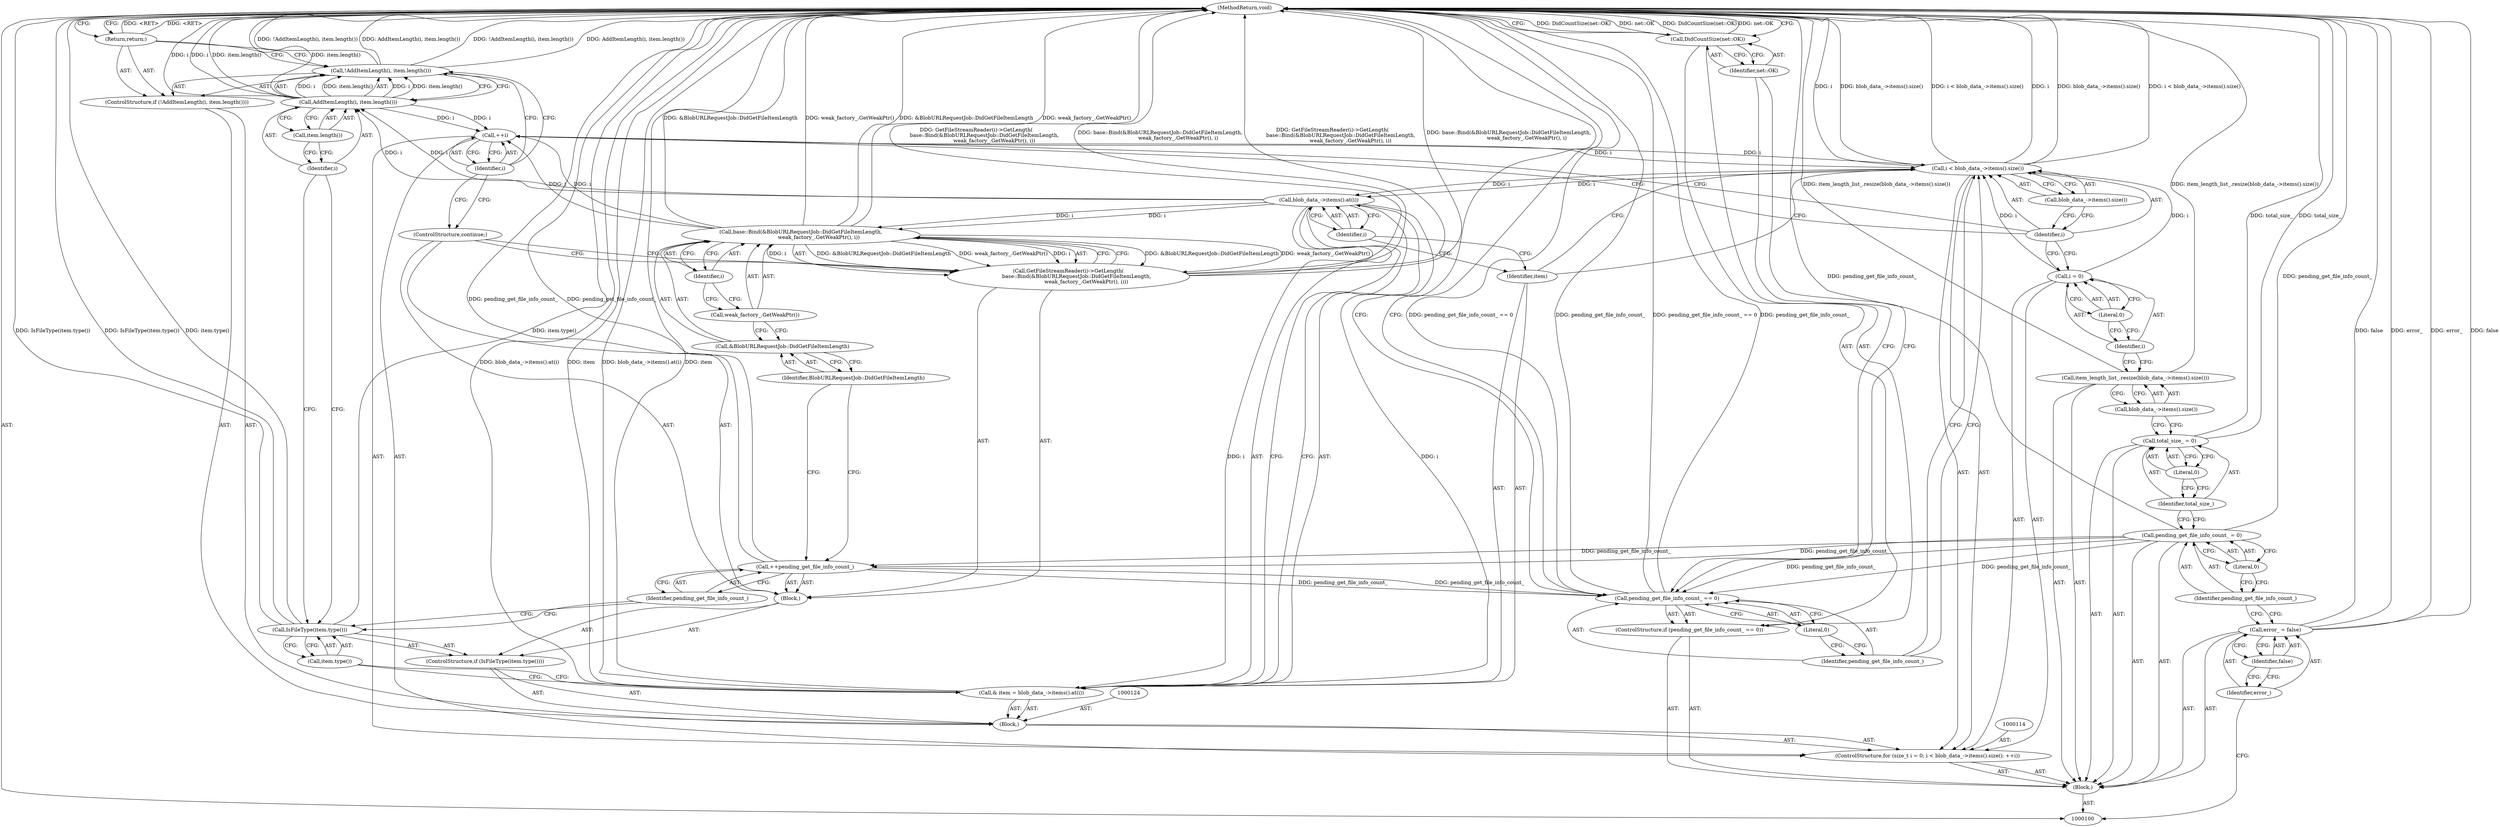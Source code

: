 digraph "0_Chrome_58936737b65052775b67b1409b87edbbbc09f72b_0" {
"1000154" [label="(MethodReturn,void)"];
"1000101" [label="(Block,)"];
"1000133" [label="(Call,++pending_get_file_info_count_)"];
"1000134" [label="(Identifier,pending_get_file_info_count_)"];
"1000135" [label="(Call,GetFileStreamReader(i)->GetLength(\n          base::Bind(&BlobURLRequestJob::DidGetFileItemLength,\n                      weak_factory_.GetWeakPtr(), i)))"];
"1000136" [label="(Call,base::Bind(&BlobURLRequestJob::DidGetFileItemLength,\n                      weak_factory_.GetWeakPtr(), i))"];
"1000137" [label="(Call,&BlobURLRequestJob::DidGetFileItemLength)"];
"1000138" [label="(Identifier,BlobURLRequestJob::DidGetFileItemLength)"];
"1000139" [label="(Call,weak_factory_.GetWeakPtr())"];
"1000140" [label="(Identifier,i)"];
"1000141" [label="(ControlStructure,continue;)"];
"1000145" [label="(Identifier,i)"];
"1000146" [label="(Call,item.length())"];
"1000142" [label="(ControlStructure,if (!AddItemLength(i, item.length())))"];
"1000143" [label="(Call,!AddItemLength(i, item.length()))"];
"1000144" [label="(Call,AddItemLength(i, item.length()))"];
"1000147" [label="(Return,return;)"];
"1000104" [label="(Identifier,false)"];
"1000102" [label="(Call,error_ = false)"];
"1000103" [label="(Identifier,error_)"];
"1000148" [label="(ControlStructure,if (pending_get_file_info_count_ == 0))"];
"1000151" [label="(Literal,0)"];
"1000149" [label="(Call,pending_get_file_info_count_ == 0)"];
"1000150" [label="(Identifier,pending_get_file_info_count_)"];
"1000153" [label="(Identifier,net::OK)"];
"1000152" [label="(Call,DidCountSize(net::OK))"];
"1000105" [label="(Call,pending_get_file_info_count_ = 0)"];
"1000106" [label="(Identifier,pending_get_file_info_count_)"];
"1000107" [label="(Literal,0)"];
"1000110" [label="(Literal,0)"];
"1000108" [label="(Call,total_size_ = 0)"];
"1000109" [label="(Identifier,total_size_)"];
"1000111" [label="(Call,item_length_list_.resize(blob_data_->items().size()))"];
"1000112" [label="(Call,blob_data_->items().size())"];
"1000115" [label="(Call,i = 0)"];
"1000116" [label="(Identifier,i)"];
"1000117" [label="(Literal,0)"];
"1000113" [label="(ControlStructure,for (size_t i = 0; i < blob_data_->items().size(); ++i))"];
"1000118" [label="(Call,i < blob_data_->items().size())"];
"1000119" [label="(Identifier,i)"];
"1000120" [label="(Call,blob_data_->items().size())"];
"1000121" [label="(Call,++i)"];
"1000122" [label="(Identifier,i)"];
"1000125" [label="(Call,& item = blob_data_->items().at(i))"];
"1000126" [label="(Identifier,item)"];
"1000127" [label="(Call,blob_data_->items().at(i))"];
"1000123" [label="(Block,)"];
"1000128" [label="(Identifier,i)"];
"1000131" [label="(Call,item.type())"];
"1000132" [label="(Block,)"];
"1000129" [label="(ControlStructure,if (IsFileType(item.type())))"];
"1000130" [label="(Call,IsFileType(item.type()))"];
"1000154" -> "1000100"  [label="AST: "];
"1000154" -> "1000147"  [label="CFG: "];
"1000154" -> "1000152"  [label="CFG: "];
"1000154" -> "1000149"  [label="CFG: "];
"1000147" -> "1000154"  [label="DDG: <RET>"];
"1000102" -> "1000154"  [label="DDG: false"];
"1000102" -> "1000154"  [label="DDG: error_"];
"1000136" -> "1000154"  [label="DDG: weak_factory_.GetWeakPtr()"];
"1000136" -> "1000154"  [label="DDG: &BlobURLRequestJob::DidGetFileItemLength"];
"1000152" -> "1000154"  [label="DDG: DidCountSize(net::OK)"];
"1000152" -> "1000154"  [label="DDG: net::OK"];
"1000149" -> "1000154"  [label="DDG: pending_get_file_info_count_ == 0"];
"1000149" -> "1000154"  [label="DDG: pending_get_file_info_count_"];
"1000118" -> "1000154"  [label="DDG: i < blob_data_->items().size()"];
"1000118" -> "1000154"  [label="DDG: i"];
"1000118" -> "1000154"  [label="DDG: blob_data_->items().size()"];
"1000144" -> "1000154"  [label="DDG: item.length()"];
"1000144" -> "1000154"  [label="DDG: i"];
"1000111" -> "1000154"  [label="DDG: item_length_list_.resize(blob_data_->items().size())"];
"1000130" -> "1000154"  [label="DDG: item.type()"];
"1000130" -> "1000154"  [label="DDG: IsFileType(item.type())"];
"1000125" -> "1000154"  [label="DDG: item"];
"1000125" -> "1000154"  [label="DDG: blob_data_->items().at(i)"];
"1000143" -> "1000154"  [label="DDG: AddItemLength(i, item.length())"];
"1000143" -> "1000154"  [label="DDG: !AddItemLength(i, item.length())"];
"1000133" -> "1000154"  [label="DDG: pending_get_file_info_count_"];
"1000135" -> "1000154"  [label="DDG: GetFileStreamReader(i)->GetLength(\n          base::Bind(&BlobURLRequestJob::DidGetFileItemLength,\n                      weak_factory_.GetWeakPtr(), i))"];
"1000135" -> "1000154"  [label="DDG: base::Bind(&BlobURLRequestJob::DidGetFileItemLength,\n                      weak_factory_.GetWeakPtr(), i)"];
"1000105" -> "1000154"  [label="DDG: pending_get_file_info_count_"];
"1000108" -> "1000154"  [label="DDG: total_size_"];
"1000101" -> "1000100"  [label="AST: "];
"1000102" -> "1000101"  [label="AST: "];
"1000105" -> "1000101"  [label="AST: "];
"1000108" -> "1000101"  [label="AST: "];
"1000111" -> "1000101"  [label="AST: "];
"1000113" -> "1000101"  [label="AST: "];
"1000148" -> "1000101"  [label="AST: "];
"1000133" -> "1000132"  [label="AST: "];
"1000133" -> "1000134"  [label="CFG: "];
"1000134" -> "1000133"  [label="AST: "];
"1000138" -> "1000133"  [label="CFG: "];
"1000133" -> "1000154"  [label="DDG: pending_get_file_info_count_"];
"1000105" -> "1000133"  [label="DDG: pending_get_file_info_count_"];
"1000133" -> "1000149"  [label="DDG: pending_get_file_info_count_"];
"1000134" -> "1000133"  [label="AST: "];
"1000134" -> "1000130"  [label="CFG: "];
"1000133" -> "1000134"  [label="CFG: "];
"1000135" -> "1000132"  [label="AST: "];
"1000135" -> "1000136"  [label="CFG: "];
"1000136" -> "1000135"  [label="AST: "];
"1000141" -> "1000135"  [label="CFG: "];
"1000135" -> "1000154"  [label="DDG: GetFileStreamReader(i)->GetLength(\n          base::Bind(&BlobURLRequestJob::DidGetFileItemLength,\n                      weak_factory_.GetWeakPtr(), i))"];
"1000135" -> "1000154"  [label="DDG: base::Bind(&BlobURLRequestJob::DidGetFileItemLength,\n                      weak_factory_.GetWeakPtr(), i)"];
"1000136" -> "1000135"  [label="DDG: &BlobURLRequestJob::DidGetFileItemLength"];
"1000136" -> "1000135"  [label="DDG: weak_factory_.GetWeakPtr()"];
"1000136" -> "1000135"  [label="DDG: i"];
"1000136" -> "1000135"  [label="AST: "];
"1000136" -> "1000140"  [label="CFG: "];
"1000137" -> "1000136"  [label="AST: "];
"1000139" -> "1000136"  [label="AST: "];
"1000140" -> "1000136"  [label="AST: "];
"1000135" -> "1000136"  [label="CFG: "];
"1000136" -> "1000154"  [label="DDG: weak_factory_.GetWeakPtr()"];
"1000136" -> "1000154"  [label="DDG: &BlobURLRequestJob::DidGetFileItemLength"];
"1000136" -> "1000121"  [label="DDG: i"];
"1000136" -> "1000135"  [label="DDG: &BlobURLRequestJob::DidGetFileItemLength"];
"1000136" -> "1000135"  [label="DDG: weak_factory_.GetWeakPtr()"];
"1000136" -> "1000135"  [label="DDG: i"];
"1000127" -> "1000136"  [label="DDG: i"];
"1000137" -> "1000136"  [label="AST: "];
"1000137" -> "1000138"  [label="CFG: "];
"1000138" -> "1000137"  [label="AST: "];
"1000139" -> "1000137"  [label="CFG: "];
"1000138" -> "1000137"  [label="AST: "];
"1000138" -> "1000133"  [label="CFG: "];
"1000137" -> "1000138"  [label="CFG: "];
"1000139" -> "1000136"  [label="AST: "];
"1000139" -> "1000137"  [label="CFG: "];
"1000140" -> "1000139"  [label="CFG: "];
"1000140" -> "1000136"  [label="AST: "];
"1000140" -> "1000139"  [label="CFG: "];
"1000136" -> "1000140"  [label="CFG: "];
"1000141" -> "1000132"  [label="AST: "];
"1000141" -> "1000135"  [label="CFG: "];
"1000122" -> "1000141"  [label="CFG: "];
"1000145" -> "1000144"  [label="AST: "];
"1000145" -> "1000130"  [label="CFG: "];
"1000146" -> "1000145"  [label="CFG: "];
"1000146" -> "1000144"  [label="AST: "];
"1000146" -> "1000145"  [label="CFG: "];
"1000144" -> "1000146"  [label="CFG: "];
"1000142" -> "1000123"  [label="AST: "];
"1000143" -> "1000142"  [label="AST: "];
"1000147" -> "1000142"  [label="AST: "];
"1000143" -> "1000142"  [label="AST: "];
"1000143" -> "1000144"  [label="CFG: "];
"1000144" -> "1000143"  [label="AST: "];
"1000147" -> "1000143"  [label="CFG: "];
"1000122" -> "1000143"  [label="CFG: "];
"1000143" -> "1000154"  [label="DDG: AddItemLength(i, item.length())"];
"1000143" -> "1000154"  [label="DDG: !AddItemLength(i, item.length())"];
"1000144" -> "1000143"  [label="DDG: i"];
"1000144" -> "1000143"  [label="DDG: item.length()"];
"1000144" -> "1000143"  [label="AST: "];
"1000144" -> "1000146"  [label="CFG: "];
"1000145" -> "1000144"  [label="AST: "];
"1000146" -> "1000144"  [label="AST: "];
"1000143" -> "1000144"  [label="CFG: "];
"1000144" -> "1000154"  [label="DDG: item.length()"];
"1000144" -> "1000154"  [label="DDG: i"];
"1000144" -> "1000121"  [label="DDG: i"];
"1000144" -> "1000143"  [label="DDG: i"];
"1000144" -> "1000143"  [label="DDG: item.length()"];
"1000127" -> "1000144"  [label="DDG: i"];
"1000147" -> "1000142"  [label="AST: "];
"1000147" -> "1000143"  [label="CFG: "];
"1000154" -> "1000147"  [label="CFG: "];
"1000147" -> "1000154"  [label="DDG: <RET>"];
"1000104" -> "1000102"  [label="AST: "];
"1000104" -> "1000103"  [label="CFG: "];
"1000102" -> "1000104"  [label="CFG: "];
"1000102" -> "1000101"  [label="AST: "];
"1000102" -> "1000104"  [label="CFG: "];
"1000103" -> "1000102"  [label="AST: "];
"1000104" -> "1000102"  [label="AST: "];
"1000106" -> "1000102"  [label="CFG: "];
"1000102" -> "1000154"  [label="DDG: false"];
"1000102" -> "1000154"  [label="DDG: error_"];
"1000103" -> "1000102"  [label="AST: "];
"1000103" -> "1000100"  [label="CFG: "];
"1000104" -> "1000103"  [label="CFG: "];
"1000148" -> "1000101"  [label="AST: "];
"1000149" -> "1000148"  [label="AST: "];
"1000152" -> "1000148"  [label="AST: "];
"1000151" -> "1000149"  [label="AST: "];
"1000151" -> "1000150"  [label="CFG: "];
"1000149" -> "1000151"  [label="CFG: "];
"1000149" -> "1000148"  [label="AST: "];
"1000149" -> "1000151"  [label="CFG: "];
"1000150" -> "1000149"  [label="AST: "];
"1000151" -> "1000149"  [label="AST: "];
"1000153" -> "1000149"  [label="CFG: "];
"1000154" -> "1000149"  [label="CFG: "];
"1000149" -> "1000154"  [label="DDG: pending_get_file_info_count_ == 0"];
"1000149" -> "1000154"  [label="DDG: pending_get_file_info_count_"];
"1000133" -> "1000149"  [label="DDG: pending_get_file_info_count_"];
"1000105" -> "1000149"  [label="DDG: pending_get_file_info_count_"];
"1000150" -> "1000149"  [label="AST: "];
"1000150" -> "1000118"  [label="CFG: "];
"1000151" -> "1000150"  [label="CFG: "];
"1000153" -> "1000152"  [label="AST: "];
"1000153" -> "1000149"  [label="CFG: "];
"1000152" -> "1000153"  [label="CFG: "];
"1000152" -> "1000148"  [label="AST: "];
"1000152" -> "1000153"  [label="CFG: "];
"1000153" -> "1000152"  [label="AST: "];
"1000154" -> "1000152"  [label="CFG: "];
"1000152" -> "1000154"  [label="DDG: DidCountSize(net::OK)"];
"1000152" -> "1000154"  [label="DDG: net::OK"];
"1000105" -> "1000101"  [label="AST: "];
"1000105" -> "1000107"  [label="CFG: "];
"1000106" -> "1000105"  [label="AST: "];
"1000107" -> "1000105"  [label="AST: "];
"1000109" -> "1000105"  [label="CFG: "];
"1000105" -> "1000154"  [label="DDG: pending_get_file_info_count_"];
"1000105" -> "1000133"  [label="DDG: pending_get_file_info_count_"];
"1000105" -> "1000149"  [label="DDG: pending_get_file_info_count_"];
"1000106" -> "1000105"  [label="AST: "];
"1000106" -> "1000102"  [label="CFG: "];
"1000107" -> "1000106"  [label="CFG: "];
"1000107" -> "1000105"  [label="AST: "];
"1000107" -> "1000106"  [label="CFG: "];
"1000105" -> "1000107"  [label="CFG: "];
"1000110" -> "1000108"  [label="AST: "];
"1000110" -> "1000109"  [label="CFG: "];
"1000108" -> "1000110"  [label="CFG: "];
"1000108" -> "1000101"  [label="AST: "];
"1000108" -> "1000110"  [label="CFG: "];
"1000109" -> "1000108"  [label="AST: "];
"1000110" -> "1000108"  [label="AST: "];
"1000112" -> "1000108"  [label="CFG: "];
"1000108" -> "1000154"  [label="DDG: total_size_"];
"1000109" -> "1000108"  [label="AST: "];
"1000109" -> "1000105"  [label="CFG: "];
"1000110" -> "1000109"  [label="CFG: "];
"1000111" -> "1000101"  [label="AST: "];
"1000111" -> "1000112"  [label="CFG: "];
"1000112" -> "1000111"  [label="AST: "];
"1000116" -> "1000111"  [label="CFG: "];
"1000111" -> "1000154"  [label="DDG: item_length_list_.resize(blob_data_->items().size())"];
"1000112" -> "1000111"  [label="AST: "];
"1000112" -> "1000108"  [label="CFG: "];
"1000111" -> "1000112"  [label="CFG: "];
"1000115" -> "1000113"  [label="AST: "];
"1000115" -> "1000117"  [label="CFG: "];
"1000116" -> "1000115"  [label="AST: "];
"1000117" -> "1000115"  [label="AST: "];
"1000119" -> "1000115"  [label="CFG: "];
"1000115" -> "1000118"  [label="DDG: i"];
"1000116" -> "1000115"  [label="AST: "];
"1000116" -> "1000111"  [label="CFG: "];
"1000117" -> "1000116"  [label="CFG: "];
"1000117" -> "1000115"  [label="AST: "];
"1000117" -> "1000116"  [label="CFG: "];
"1000115" -> "1000117"  [label="CFG: "];
"1000113" -> "1000101"  [label="AST: "];
"1000114" -> "1000113"  [label="AST: "];
"1000115" -> "1000113"  [label="AST: "];
"1000118" -> "1000113"  [label="AST: "];
"1000121" -> "1000113"  [label="AST: "];
"1000123" -> "1000113"  [label="AST: "];
"1000118" -> "1000113"  [label="AST: "];
"1000118" -> "1000120"  [label="CFG: "];
"1000119" -> "1000118"  [label="AST: "];
"1000120" -> "1000118"  [label="AST: "];
"1000126" -> "1000118"  [label="CFG: "];
"1000150" -> "1000118"  [label="CFG: "];
"1000118" -> "1000154"  [label="DDG: i < blob_data_->items().size()"];
"1000118" -> "1000154"  [label="DDG: i"];
"1000118" -> "1000154"  [label="DDG: blob_data_->items().size()"];
"1000121" -> "1000118"  [label="DDG: i"];
"1000115" -> "1000118"  [label="DDG: i"];
"1000118" -> "1000127"  [label="DDG: i"];
"1000119" -> "1000118"  [label="AST: "];
"1000119" -> "1000115"  [label="CFG: "];
"1000119" -> "1000121"  [label="CFG: "];
"1000120" -> "1000119"  [label="CFG: "];
"1000120" -> "1000118"  [label="AST: "];
"1000120" -> "1000119"  [label="CFG: "];
"1000118" -> "1000120"  [label="CFG: "];
"1000121" -> "1000113"  [label="AST: "];
"1000121" -> "1000122"  [label="CFG: "];
"1000122" -> "1000121"  [label="AST: "];
"1000119" -> "1000121"  [label="CFG: "];
"1000121" -> "1000118"  [label="DDG: i"];
"1000136" -> "1000121"  [label="DDG: i"];
"1000144" -> "1000121"  [label="DDG: i"];
"1000122" -> "1000121"  [label="AST: "];
"1000122" -> "1000141"  [label="CFG: "];
"1000122" -> "1000143"  [label="CFG: "];
"1000121" -> "1000122"  [label="CFG: "];
"1000125" -> "1000123"  [label="AST: "];
"1000125" -> "1000127"  [label="CFG: "];
"1000126" -> "1000125"  [label="AST: "];
"1000127" -> "1000125"  [label="AST: "];
"1000131" -> "1000125"  [label="CFG: "];
"1000125" -> "1000154"  [label="DDG: item"];
"1000125" -> "1000154"  [label="DDG: blob_data_->items().at(i)"];
"1000127" -> "1000125"  [label="DDG: i"];
"1000126" -> "1000125"  [label="AST: "];
"1000126" -> "1000118"  [label="CFG: "];
"1000128" -> "1000126"  [label="CFG: "];
"1000127" -> "1000125"  [label="AST: "];
"1000127" -> "1000128"  [label="CFG: "];
"1000128" -> "1000127"  [label="AST: "];
"1000125" -> "1000127"  [label="CFG: "];
"1000127" -> "1000125"  [label="DDG: i"];
"1000118" -> "1000127"  [label="DDG: i"];
"1000127" -> "1000136"  [label="DDG: i"];
"1000127" -> "1000144"  [label="DDG: i"];
"1000123" -> "1000113"  [label="AST: "];
"1000124" -> "1000123"  [label="AST: "];
"1000125" -> "1000123"  [label="AST: "];
"1000129" -> "1000123"  [label="AST: "];
"1000142" -> "1000123"  [label="AST: "];
"1000128" -> "1000127"  [label="AST: "];
"1000128" -> "1000126"  [label="CFG: "];
"1000127" -> "1000128"  [label="CFG: "];
"1000131" -> "1000130"  [label="AST: "];
"1000131" -> "1000125"  [label="CFG: "];
"1000130" -> "1000131"  [label="CFG: "];
"1000132" -> "1000129"  [label="AST: "];
"1000133" -> "1000132"  [label="AST: "];
"1000135" -> "1000132"  [label="AST: "];
"1000141" -> "1000132"  [label="AST: "];
"1000129" -> "1000123"  [label="AST: "];
"1000130" -> "1000129"  [label="AST: "];
"1000132" -> "1000129"  [label="AST: "];
"1000130" -> "1000129"  [label="AST: "];
"1000130" -> "1000131"  [label="CFG: "];
"1000131" -> "1000130"  [label="AST: "];
"1000134" -> "1000130"  [label="CFG: "];
"1000145" -> "1000130"  [label="CFG: "];
"1000130" -> "1000154"  [label="DDG: item.type()"];
"1000130" -> "1000154"  [label="DDG: IsFileType(item.type())"];
}

